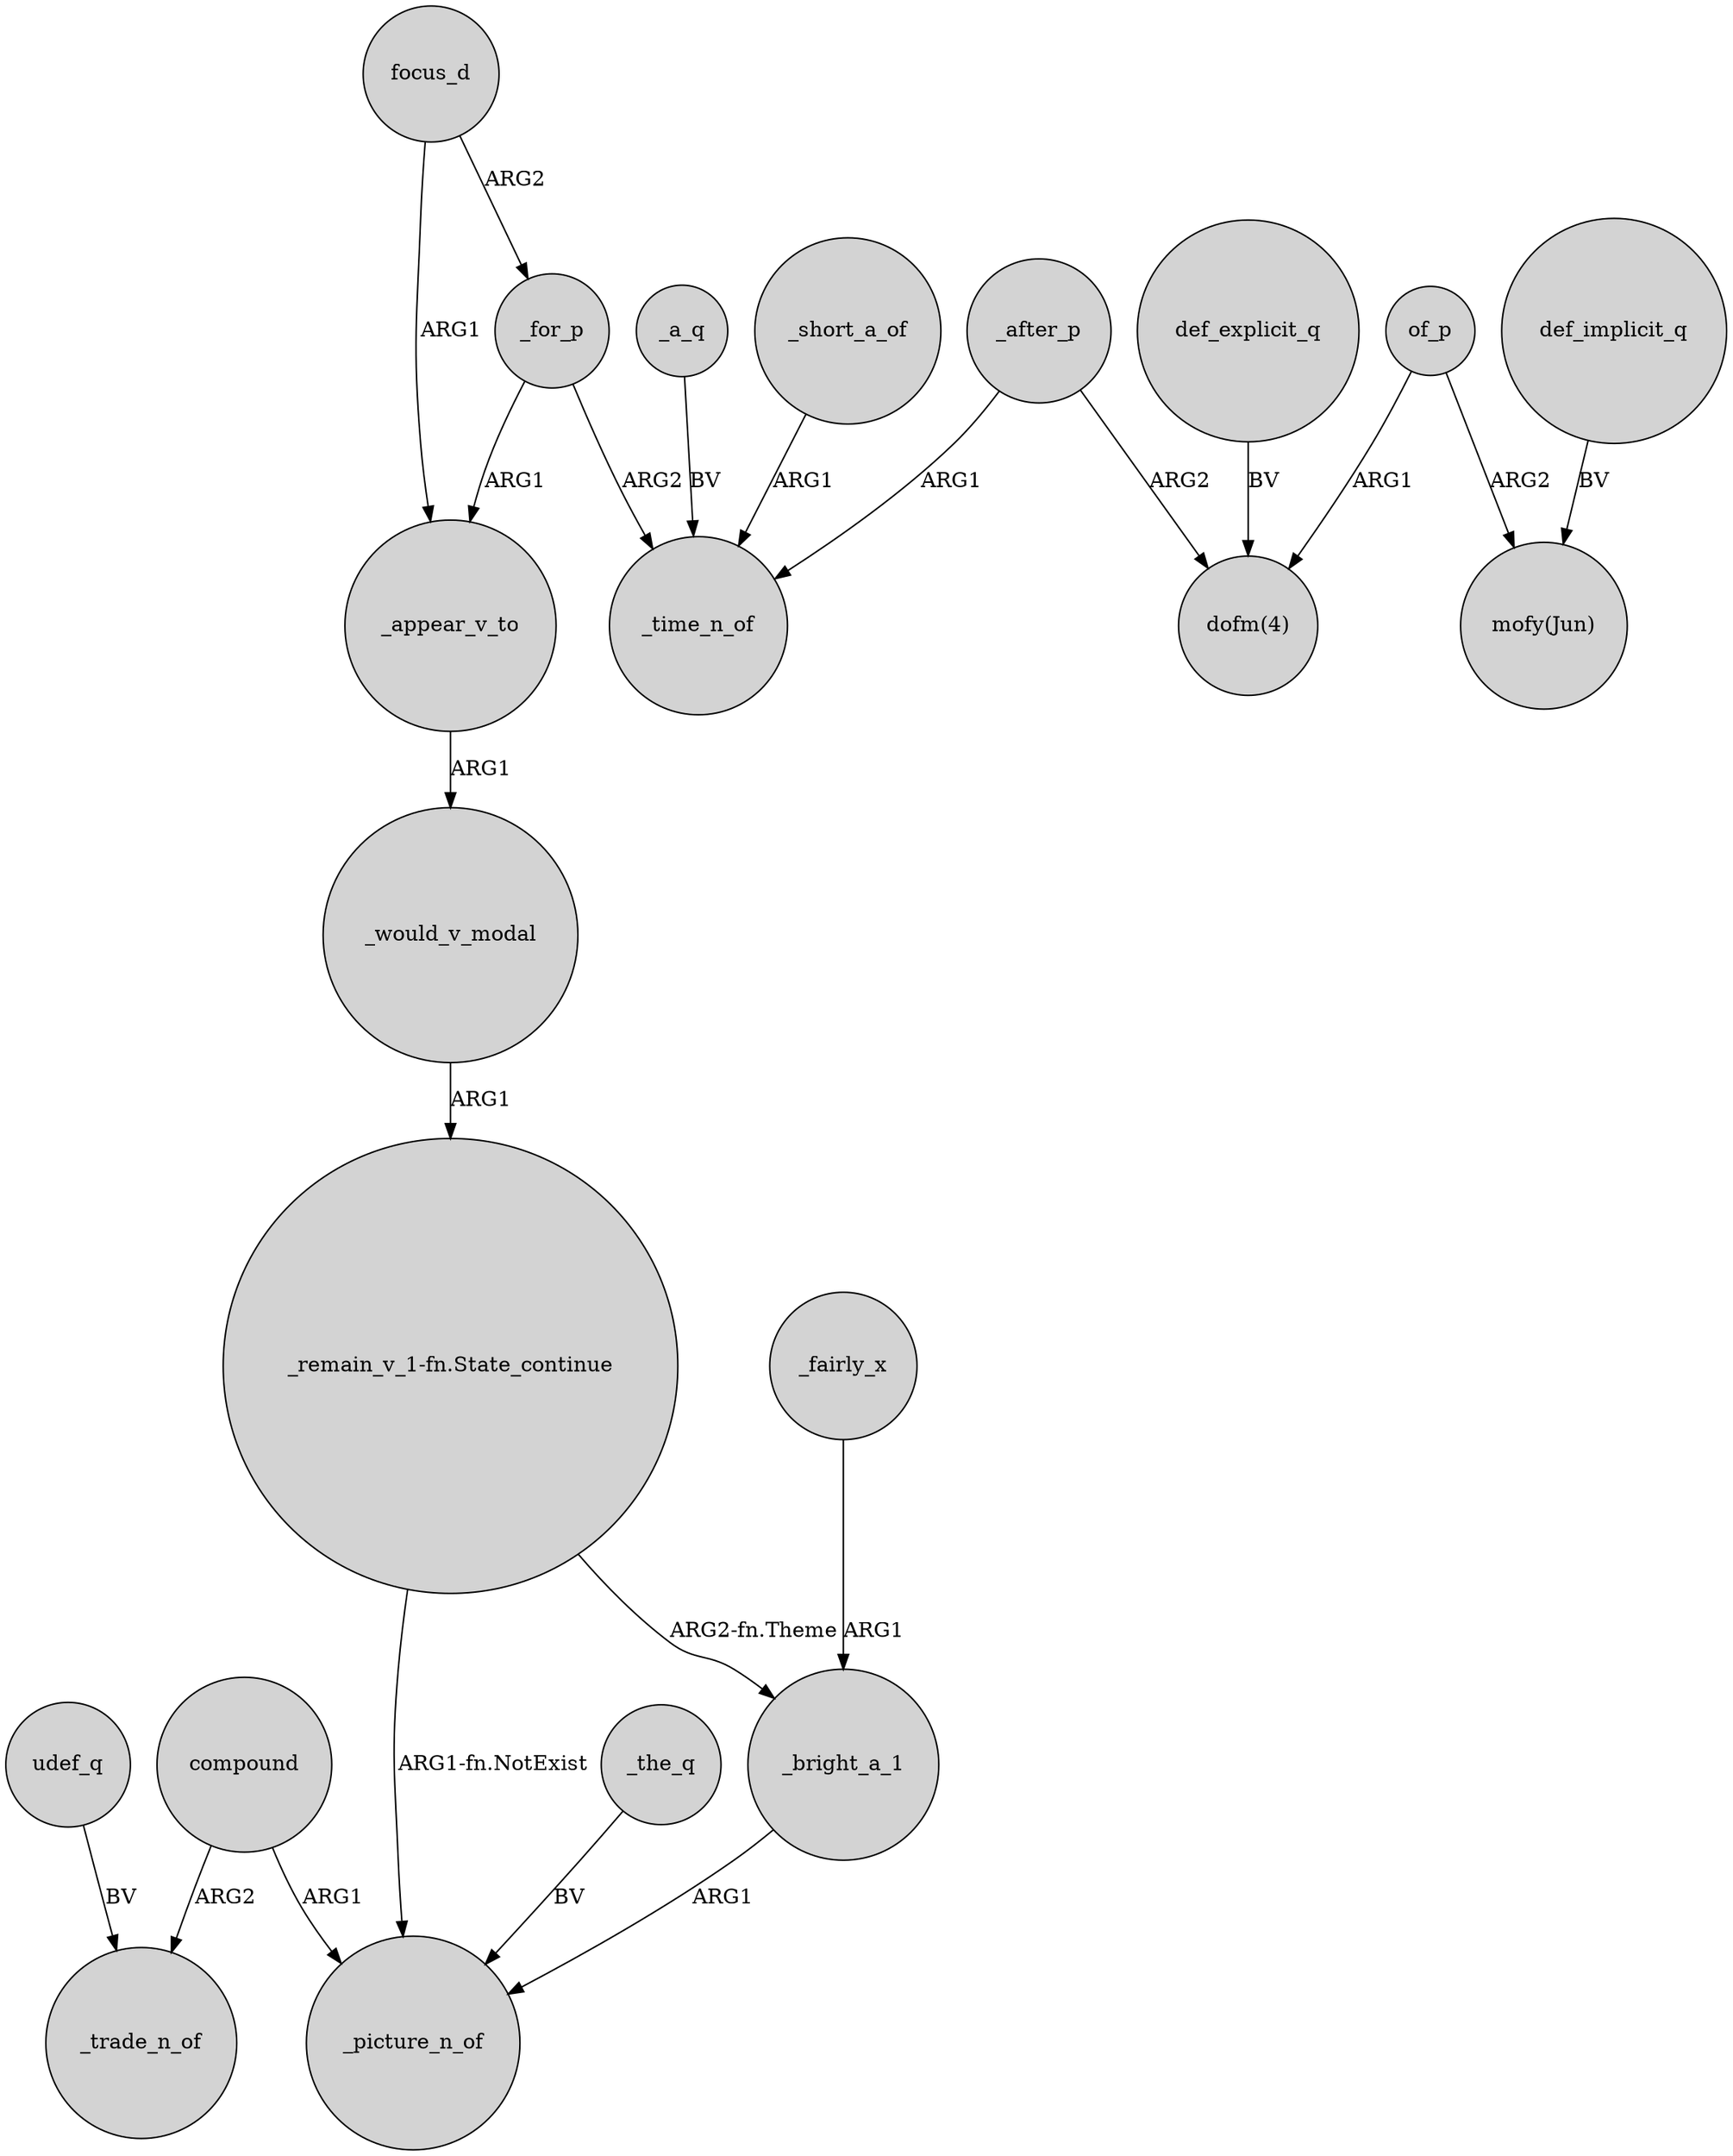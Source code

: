 digraph {
	node [shape=circle style=filled]
	udef_q -> _trade_n_of [label=BV]
	_after_p -> "dofm(4)" [label=ARG2]
	def_explicit_q -> "dofm(4)" [label=BV]
	of_p -> "mofy(Jun)" [label=ARG2]
	_a_q -> _time_n_of [label=BV]
	_for_p -> _time_n_of [label=ARG2]
	focus_d -> _for_p [label=ARG2]
	_would_v_modal -> "_remain_v_1-fn.State_continue" [label=ARG1]
	compound -> _picture_n_of [label=ARG1]
	"_remain_v_1-fn.State_continue" -> _picture_n_of [label="ARG1-fn.NotExist"]
	def_implicit_q -> "mofy(Jun)" [label=BV]
	"_remain_v_1-fn.State_continue" -> _bright_a_1 [label="ARG2-fn.Theme"]
	_short_a_of -> _time_n_of [label=ARG1]
	compound -> _trade_n_of [label=ARG2]
	_after_p -> _time_n_of [label=ARG1]
	_for_p -> _appear_v_to [label=ARG1]
	_bright_a_1 -> _picture_n_of [label=ARG1]
	_fairly_x -> _bright_a_1 [label=ARG1]
	_appear_v_to -> _would_v_modal [label=ARG1]
	_the_q -> _picture_n_of [label=BV]
	focus_d -> _appear_v_to [label=ARG1]
	of_p -> "dofm(4)" [label=ARG1]
}
